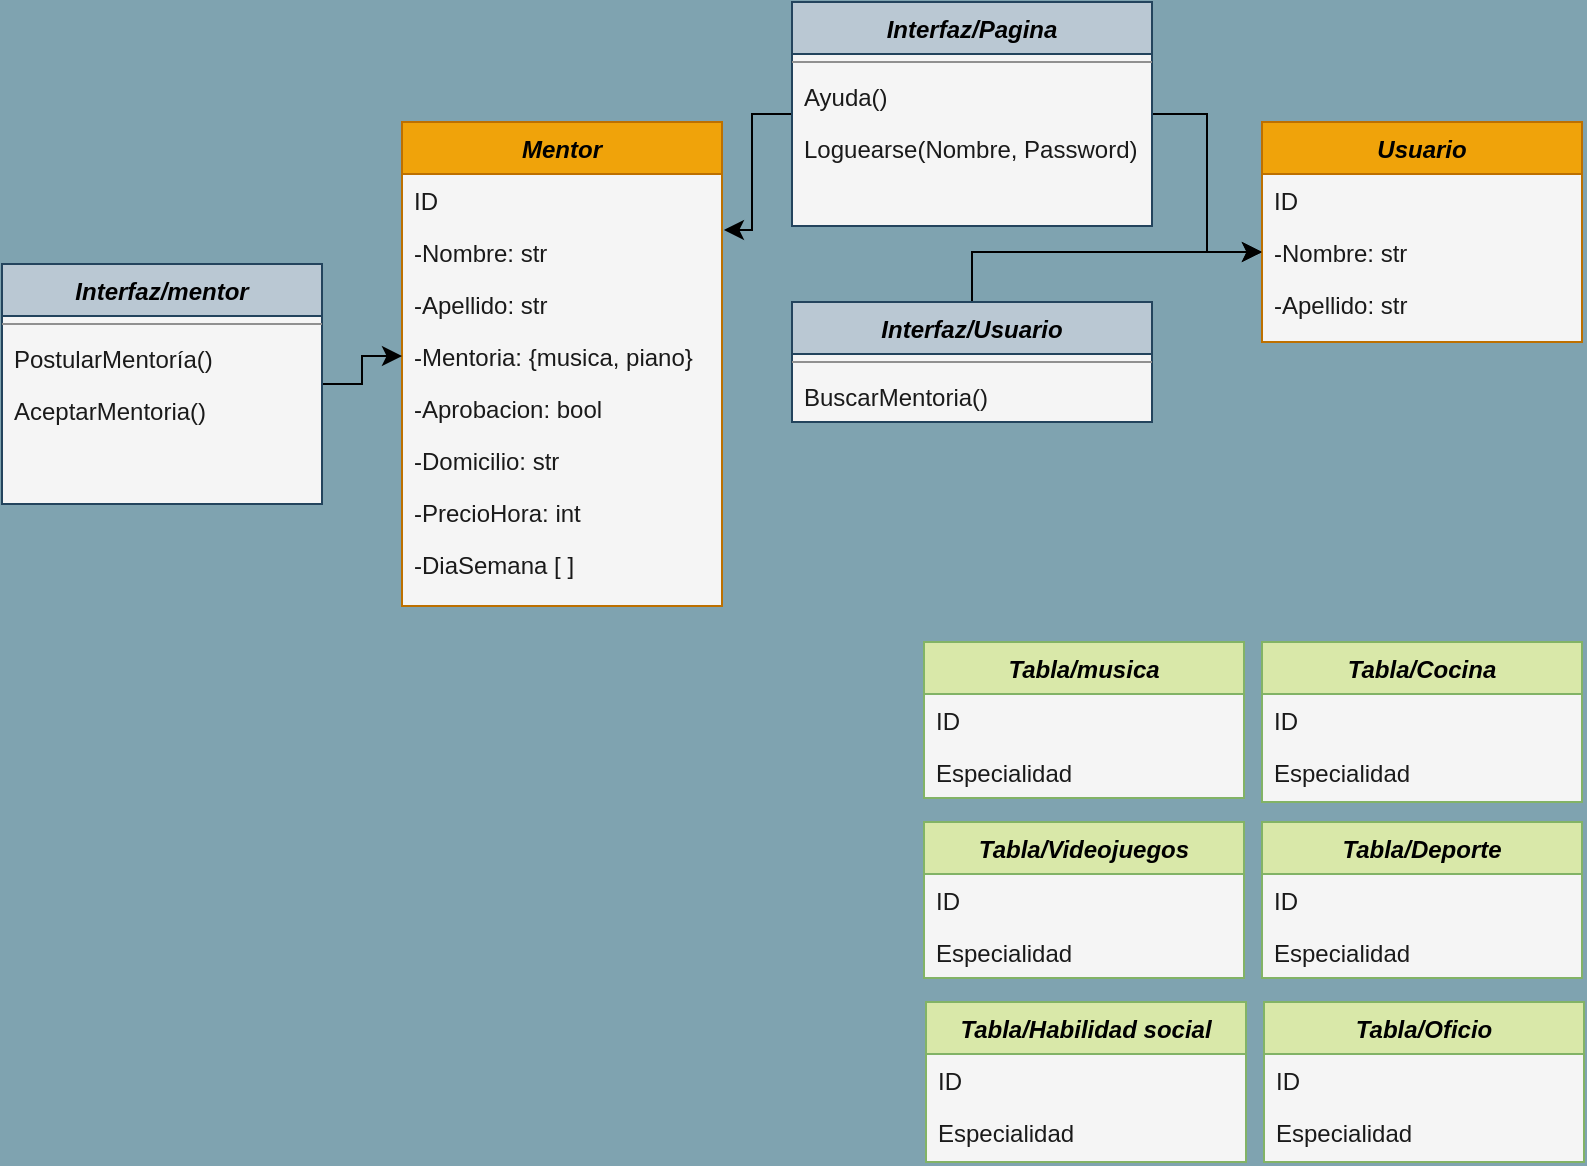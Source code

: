 <mxfile version="20.8.16" type="device"><diagram id="C5RBs43oDa-KdzZeNtuy" name="Page-1"><mxGraphModel dx="864" dy="516" grid="1" gridSize="10" guides="1" tooltips="1" connect="1" arrows="1" fold="1" page="1" pageScale="1" pageWidth="827" pageHeight="1169" background="#7FA3B0" math="0" shadow="0"><root><mxCell id="WIyWlLk6GJQsqaUBKTNV-0"/><mxCell id="WIyWlLk6GJQsqaUBKTNV-1" parent="WIyWlLk6GJQsqaUBKTNV-0"/><mxCell id="zkfFHV4jXpPFQw0GAbJ--0" value="Mentor" style="swimlane;fontStyle=3;align=center;verticalAlign=top;childLayout=stackLayout;horizontal=1;startSize=26;horizontalStack=0;resizeParent=1;resizeLast=0;collapsible=1;marginBottom=0;rounded=0;shadow=0;strokeWidth=1;labelBackgroundColor=none;fillColor=#f0a30a;strokeColor=#BD7000;fontColor=#000000;swimlaneFillColor=#F5F5F5;" parent="WIyWlLk6GJQsqaUBKTNV-1" vertex="1"><mxGeometry x="219" y="180" width="160" height="242" as="geometry"><mxRectangle x="230" y="140" width="160" height="26" as="alternateBounds"/></mxGeometry></mxCell><mxCell id="mB9PSJ2_aSpdvWSj_q7_-23" value="ID" style="text;align=left;verticalAlign=top;spacingLeft=4;spacingRight=4;overflow=hidden;rotatable=0;points=[[0,0.5],[1,0.5]];portConstraint=eastwest;labelBackgroundColor=none;fontColor=#1A1A1A;" parent="zkfFHV4jXpPFQw0GAbJ--0" vertex="1"><mxGeometry y="26" width="160" height="26" as="geometry"/></mxCell><mxCell id="zkfFHV4jXpPFQw0GAbJ--1" value="-Nombre: str" style="text;align=left;verticalAlign=top;spacingLeft=4;spacingRight=4;overflow=hidden;rotatable=0;points=[[0,0.5],[1,0.5]];portConstraint=eastwest;labelBackgroundColor=none;fontColor=#1A1A1A;" parent="zkfFHV4jXpPFQw0GAbJ--0" vertex="1"><mxGeometry y="52" width="160" height="26" as="geometry"/></mxCell><mxCell id="ZkC7I2p3yPNjrSiGixDt-7" value="-Apellido: str" style="text;align=left;verticalAlign=top;spacingLeft=4;spacingRight=4;overflow=hidden;rotatable=0;points=[[0,0.5],[1,0.5]];portConstraint=eastwest;rounded=0;shadow=0;html=0;labelBackgroundColor=none;fontColor=#1A1A1A;" parent="zkfFHV4jXpPFQw0GAbJ--0" vertex="1"><mxGeometry y="78" width="160" height="26" as="geometry"/></mxCell><mxCell id="rtDkh-K6iI7hykQaBmqu-27" value="-Mentoria: {musica, piano}" style="text;align=left;verticalAlign=top;spacingLeft=4;spacingRight=4;overflow=hidden;rotatable=0;points=[[0,0.5],[1,0.5]];portConstraint=eastwest;rounded=0;shadow=0;html=0;labelBackgroundColor=none;fontColor=#1A1A1A;" parent="zkfFHV4jXpPFQw0GAbJ--0" vertex="1"><mxGeometry y="104" width="160" height="26" as="geometry"/></mxCell><mxCell id="ZkC7I2p3yPNjrSiGixDt-5" value="-Aprobacion: bool" style="text;align=left;verticalAlign=top;spacingLeft=4;spacingRight=4;overflow=hidden;rotatable=0;points=[[0,0.5],[1,0.5]];portConstraint=eastwest;rounded=0;shadow=0;html=0;labelBackgroundColor=none;fontColor=#1A1A1A;" parent="zkfFHV4jXpPFQw0GAbJ--0" vertex="1"><mxGeometry y="130" width="160" height="26" as="geometry"/></mxCell><mxCell id="zkfFHV4jXpPFQw0GAbJ--2" value="-Domicilio: str" style="text;align=left;verticalAlign=top;spacingLeft=4;spacingRight=4;overflow=hidden;rotatable=0;points=[[0,0.5],[1,0.5]];portConstraint=eastwest;rounded=0;shadow=0;html=0;labelBackgroundColor=none;fontColor=#1A1A1A;" parent="zkfFHV4jXpPFQw0GAbJ--0" vertex="1"><mxGeometry y="156" width="160" height="26" as="geometry"/></mxCell><mxCell id="zkfFHV4jXpPFQw0GAbJ--3" value="-PrecioHora: int" style="text;align=left;verticalAlign=top;spacingLeft=4;spacingRight=4;overflow=hidden;rotatable=0;points=[[0,0.5],[1,0.5]];portConstraint=eastwest;rounded=0;shadow=0;html=0;labelBackgroundColor=none;fontColor=#1A1A1A;" parent="zkfFHV4jXpPFQw0GAbJ--0" vertex="1"><mxGeometry y="182" width="160" height="26" as="geometry"/></mxCell><mxCell id="ZkC7I2p3yPNjrSiGixDt-8" value="-DiaSemana [ ]" style="text;align=left;verticalAlign=top;spacingLeft=4;spacingRight=4;overflow=hidden;rotatable=0;points=[[0,0.5],[1,0.5]];portConstraint=eastwest;rounded=0;shadow=0;html=0;labelBackgroundColor=none;fontColor=#1A1A1A;swimlaneFillColor=default;" parent="zkfFHV4jXpPFQw0GAbJ--0" vertex="1"><mxGeometry y="208" width="160" height="26" as="geometry"/></mxCell><mxCell id="8vFZlvVi-uoFMpxEvzFl-13" style="edgeStyle=orthogonalEdgeStyle;rounded=0;jumpSize=6;orthogonalLoop=1;jettySize=auto;html=1;entryX=1.006;entryY=0.077;entryDx=0;entryDy=0;strokeWidth=1;endArrow=classic;endFill=1;endSize=7;entryPerimeter=0;" edge="1" parent="WIyWlLk6GJQsqaUBKTNV-1" source="ZkC7I2p3yPNjrSiGixDt-15" target="zkfFHV4jXpPFQw0GAbJ--1"><mxGeometry relative="1" as="geometry"/></mxCell><mxCell id="8vFZlvVi-uoFMpxEvzFl-14" style="edgeStyle=orthogonalEdgeStyle;rounded=0;jumpSize=6;orthogonalLoop=1;jettySize=auto;html=1;strokeWidth=1;endArrow=classic;endFill=1;endSize=7;entryX=0;entryY=0.5;entryDx=0;entryDy=0;" edge="1" parent="WIyWlLk6GJQsqaUBKTNV-1" source="ZkC7I2p3yPNjrSiGixDt-15" target="8vFZlvVi-uoFMpxEvzFl-2"><mxGeometry relative="1" as="geometry"/></mxCell><mxCell id="ZkC7I2p3yPNjrSiGixDt-15" value="Interfaz/Pagina" style="swimlane;fontStyle=3;align=center;verticalAlign=top;childLayout=stackLayout;horizontal=1;startSize=26;horizontalStack=0;resizeParent=1;resizeLast=0;collapsible=1;marginBottom=0;rounded=0;shadow=0;strokeWidth=1;labelBackgroundColor=none;fillColor=#bac8d3;strokeColor=#23445d;glass=0;swimlaneFillColor=#F5F5F5;" parent="WIyWlLk6GJQsqaUBKTNV-1" vertex="1"><mxGeometry x="414" y="120" width="180" height="112" as="geometry"><mxRectangle x="220" y="120" width="160" height="26" as="alternateBounds"/></mxGeometry></mxCell><mxCell id="ZkC7I2p3yPNjrSiGixDt-19" value="" style="line;html=1;strokeWidth=1;align=left;verticalAlign=middle;spacingTop=-1;spacingLeft=3;spacingRight=3;rotatable=0;labelPosition=right;points=[];portConstraint=eastwest;labelBackgroundColor=none;fillColor=#F5AB50;strokeColor=#909090;fontColor=#1A1A1A;" parent="ZkC7I2p3yPNjrSiGixDt-15" vertex="1"><mxGeometry y="26" width="180" height="8" as="geometry"/></mxCell><mxCell id="ZkC7I2p3yPNjrSiGixDt-21" value="Ayuda()" style="text;align=left;verticalAlign=top;spacingLeft=4;spacingRight=4;overflow=hidden;rotatable=0;points=[[0,0.5],[1,0.5]];portConstraint=eastwest;labelBackgroundColor=none;fontColor=#1A1A1A;" parent="ZkC7I2p3yPNjrSiGixDt-15" vertex="1"><mxGeometry y="34" width="180" height="26" as="geometry"/></mxCell><mxCell id="Ep1qL_DLQDcQENb1M6VM-0" value="Loguearse(Nombre, Password)" style="text;align=left;verticalAlign=top;spacingLeft=4;spacingRight=4;overflow=hidden;rotatable=0;points=[[0,0.5],[1,0.5]];portConstraint=eastwest;labelBackgroundColor=none;fontColor=#1A1A1A;" parent="ZkC7I2p3yPNjrSiGixDt-15" vertex="1"><mxGeometry y="60" width="180" height="26" as="geometry"/></mxCell><mxCell id="rtDkh-K6iI7hykQaBmqu-2" value="Tabla/musica" style="swimlane;fontStyle=3;align=center;verticalAlign=top;childLayout=stackLayout;horizontal=1;startSize=26;horizontalStack=0;resizeParent=1;resizeLast=0;collapsible=1;marginBottom=0;rounded=0;shadow=0;strokeWidth=1;labelBackgroundColor=none;fillColor=#D9E8A9;strokeColor=#82b366;swimlaneFillColor=#F5F5F5;" parent="WIyWlLk6GJQsqaUBKTNV-1" vertex="1"><mxGeometry x="480" y="440" width="160" height="78" as="geometry"><mxRectangle x="230" y="140" width="160" height="26" as="alternateBounds"/></mxGeometry></mxCell><mxCell id="rtDkh-K6iI7hykQaBmqu-3" value="ID" style="text;align=left;verticalAlign=top;spacingLeft=4;spacingRight=4;overflow=hidden;rotatable=0;points=[[0,0.5],[1,0.5]];portConstraint=eastwest;labelBackgroundColor=none;fontColor=#1A1A1A;swimlaneFillColor=#F5F5F5;" parent="rtDkh-K6iI7hykQaBmqu-2" vertex="1"><mxGeometry y="26" width="160" height="26" as="geometry"/></mxCell><mxCell id="rtDkh-K6iI7hykQaBmqu-4" value="Especialidad" style="text;align=left;verticalAlign=top;spacingLeft=4;spacingRight=4;overflow=hidden;rotatable=0;points=[[0,0.5],[1,0.5]];portConstraint=eastwest;labelBackgroundColor=none;fontColor=#1A1A1A;swimlaneFillColor=#F5F5F5;" parent="rtDkh-K6iI7hykQaBmqu-2" vertex="1"><mxGeometry y="52" width="160" height="26" as="geometry"/></mxCell><mxCell id="rtDkh-K6iI7hykQaBmqu-6" value="Tabla/Cocina" style="swimlane;fontStyle=3;align=center;verticalAlign=top;childLayout=stackLayout;horizontal=1;startSize=26;horizontalStack=0;resizeParent=1;resizeLast=0;collapsible=1;marginBottom=0;rounded=0;shadow=0;strokeWidth=1;labelBackgroundColor=none;fillColor=#D9E8A9;strokeColor=#82b366;swimlaneFillColor=#F5F5F5;" parent="WIyWlLk6GJQsqaUBKTNV-1" vertex="1"><mxGeometry x="649" y="440" width="160" height="80" as="geometry"><mxRectangle x="230" y="140" width="160" height="26" as="alternateBounds"/></mxGeometry></mxCell><mxCell id="rtDkh-K6iI7hykQaBmqu-7" value="ID" style="text;align=left;verticalAlign=top;spacingLeft=4;spacingRight=4;overflow=hidden;rotatable=0;points=[[0,0.5],[1,0.5]];portConstraint=eastwest;labelBackgroundColor=none;fontColor=#1A1A1A;swimlaneFillColor=#F5F5F5;" parent="rtDkh-K6iI7hykQaBmqu-6" vertex="1"><mxGeometry y="26" width="160" height="26" as="geometry"/></mxCell><mxCell id="rtDkh-K6iI7hykQaBmqu-8" value="Especialidad" style="text;align=left;verticalAlign=top;spacingLeft=4;spacingRight=4;overflow=hidden;rotatable=0;points=[[0,0.5],[1,0.5]];portConstraint=eastwest;labelBackgroundColor=none;fontColor=#1A1A1A;swimlaneFillColor=#F5F5F5;" parent="rtDkh-K6iI7hykQaBmqu-6" vertex="1"><mxGeometry y="52" width="160" height="26" as="geometry"/></mxCell><mxCell id="rtDkh-K6iI7hykQaBmqu-10" value="Tabla/Videojuegos" style="swimlane;fontStyle=3;align=center;verticalAlign=top;childLayout=stackLayout;horizontal=1;startSize=26;horizontalStack=0;resizeParent=1;resizeLast=0;collapsible=1;marginBottom=0;rounded=0;shadow=0;strokeWidth=1;labelBackgroundColor=none;fillColor=#D9E8A9;strokeColor=#82b366;swimlaneFillColor=#F5F5F5;" parent="WIyWlLk6GJQsqaUBKTNV-1" vertex="1"><mxGeometry x="480" y="530" width="160" height="78" as="geometry"><mxRectangle x="230" y="140" width="160" height="26" as="alternateBounds"/></mxGeometry></mxCell><mxCell id="rtDkh-K6iI7hykQaBmqu-11" value="ID" style="text;align=left;verticalAlign=top;spacingLeft=4;spacingRight=4;overflow=hidden;rotatable=0;points=[[0,0.5],[1,0.5]];portConstraint=eastwest;labelBackgroundColor=none;fontColor=#1A1A1A;swimlaneFillColor=#F5F5F5;" parent="rtDkh-K6iI7hykQaBmqu-10" vertex="1"><mxGeometry y="26" width="160" height="26" as="geometry"/></mxCell><mxCell id="rtDkh-K6iI7hykQaBmqu-12" value="Especialidad" style="text;align=left;verticalAlign=top;spacingLeft=4;spacingRight=4;overflow=hidden;rotatable=0;points=[[0,0.5],[1,0.5]];portConstraint=eastwest;labelBackgroundColor=none;fontColor=#1A1A1A;swimlaneFillColor=#F5F5F5;" parent="rtDkh-K6iI7hykQaBmqu-10" vertex="1"><mxGeometry y="52" width="160" height="26" as="geometry"/></mxCell><mxCell id="rtDkh-K6iI7hykQaBmqu-14" value="Tabla/Deporte" style="swimlane;fontStyle=3;align=center;verticalAlign=top;childLayout=stackLayout;horizontal=1;startSize=26;horizontalStack=0;resizeParent=1;resizeLast=0;collapsible=1;marginBottom=0;rounded=0;shadow=0;strokeWidth=1;labelBackgroundColor=none;fillColor=#D9E8A9;strokeColor=#82b366;swimlaneFillColor=#F5F5F5;" parent="WIyWlLk6GJQsqaUBKTNV-1" vertex="1"><mxGeometry x="649" y="530" width="160" height="78" as="geometry"><mxRectangle x="230" y="140" width="160" height="26" as="alternateBounds"/></mxGeometry></mxCell><mxCell id="rtDkh-K6iI7hykQaBmqu-15" value="ID" style="text;align=left;verticalAlign=top;spacingLeft=4;spacingRight=4;overflow=hidden;rotatable=0;points=[[0,0.5],[1,0.5]];portConstraint=eastwest;labelBackgroundColor=none;fontColor=#1A1A1A;swimlaneFillColor=#F5F5F5;" parent="rtDkh-K6iI7hykQaBmqu-14" vertex="1"><mxGeometry y="26" width="160" height="26" as="geometry"/></mxCell><mxCell id="rtDkh-K6iI7hykQaBmqu-16" value="Especialidad" style="text;align=left;verticalAlign=top;spacingLeft=4;spacingRight=4;overflow=hidden;rotatable=0;points=[[0,0.5],[1,0.5]];portConstraint=eastwest;labelBackgroundColor=none;fontColor=#1A1A1A;swimlaneFillColor=#F5F5F5;" parent="rtDkh-K6iI7hykQaBmqu-14" vertex="1"><mxGeometry y="52" width="160" height="26" as="geometry"/></mxCell><mxCell id="rtDkh-K6iI7hykQaBmqu-18" value="Tabla/Habilidad social" style="swimlane;fontStyle=3;align=center;verticalAlign=top;childLayout=stackLayout;horizontal=1;startSize=26;horizontalStack=0;resizeParent=1;resizeLast=0;collapsible=1;marginBottom=0;rounded=0;shadow=0;strokeWidth=1;labelBackgroundColor=none;fillColor=#D9E8A9;strokeColor=#82b366;swimlaneFillColor=#F5F5F5;" parent="WIyWlLk6GJQsqaUBKTNV-1" vertex="1"><mxGeometry x="481" y="620" width="160" height="80" as="geometry"><mxRectangle x="230" y="140" width="160" height="26" as="alternateBounds"/></mxGeometry></mxCell><mxCell id="rtDkh-K6iI7hykQaBmqu-19" value="ID" style="text;align=left;verticalAlign=top;spacingLeft=4;spacingRight=4;overflow=hidden;rotatable=0;points=[[0,0.5],[1,0.5]];portConstraint=eastwest;labelBackgroundColor=none;fontColor=#1A1A1A;swimlaneFillColor=#F5F5F5;" parent="rtDkh-K6iI7hykQaBmqu-18" vertex="1"><mxGeometry y="26" width="160" height="26" as="geometry"/></mxCell><mxCell id="rtDkh-K6iI7hykQaBmqu-20" value="Especialidad" style="text;align=left;verticalAlign=top;spacingLeft=4;spacingRight=4;overflow=hidden;rotatable=0;points=[[0,0.5],[1,0.5]];portConstraint=eastwest;labelBackgroundColor=none;fontColor=#1A1A1A;swimlaneFillColor=#F5F5F5;" parent="rtDkh-K6iI7hykQaBmqu-18" vertex="1"><mxGeometry y="52" width="160" height="26" as="geometry"/></mxCell><mxCell id="rtDkh-K6iI7hykQaBmqu-22" value="Tabla/Oficio" style="swimlane;fontStyle=3;align=center;verticalAlign=top;childLayout=stackLayout;horizontal=1;startSize=26;horizontalStack=0;resizeParent=1;resizeLast=0;collapsible=1;marginBottom=0;rounded=0;shadow=0;strokeWidth=1;labelBackgroundColor=none;fillColor=#D9E8A9;strokeColor=#82b366;swimlaneFillColor=#F5F5F5;" parent="WIyWlLk6GJQsqaUBKTNV-1" vertex="1"><mxGeometry x="650" y="620" width="160" height="80" as="geometry"><mxRectangle x="230" y="140" width="160" height="26" as="alternateBounds"/></mxGeometry></mxCell><mxCell id="rtDkh-K6iI7hykQaBmqu-23" value="ID" style="text;align=left;verticalAlign=top;spacingLeft=4;spacingRight=4;overflow=hidden;rotatable=0;points=[[0,0.5],[1,0.5]];portConstraint=eastwest;labelBackgroundColor=none;fontColor=#1A1A1A;swimlaneFillColor=#F5F5F5;" parent="rtDkh-K6iI7hykQaBmqu-22" vertex="1"><mxGeometry y="26" width="160" height="26" as="geometry"/></mxCell><mxCell id="rtDkh-K6iI7hykQaBmqu-24" value="Especialidad" style="text;align=left;verticalAlign=top;spacingLeft=4;spacingRight=4;overflow=hidden;rotatable=0;points=[[0,0.5],[1,0.5]];portConstraint=eastwest;labelBackgroundColor=none;fontColor=#1A1A1A;swimlaneFillColor=#F5F5F5;" parent="rtDkh-K6iI7hykQaBmqu-22" vertex="1"><mxGeometry y="52" width="160" height="26" as="geometry"/></mxCell><mxCell id="8vFZlvVi-uoFMpxEvzFl-15" style="edgeStyle=orthogonalEdgeStyle;rounded=0;jumpSize=6;orthogonalLoop=1;jettySize=auto;html=1;entryX=0;entryY=0.5;entryDx=0;entryDy=0;strokeWidth=1;endArrow=classic;endFill=1;endSize=7;" edge="1" parent="WIyWlLk6GJQsqaUBKTNV-1" source="rtDkh-K6iI7hykQaBmqu-29" target="rtDkh-K6iI7hykQaBmqu-27"><mxGeometry relative="1" as="geometry"/></mxCell><mxCell id="rtDkh-K6iI7hykQaBmqu-29" value="Interfaz/mentor" style="swimlane;fontStyle=3;align=center;verticalAlign=top;childLayout=stackLayout;horizontal=1;startSize=26;horizontalStack=0;resizeParent=1;resizeLast=0;collapsible=1;marginBottom=0;rounded=0;shadow=0;strokeWidth=1;labelBackgroundColor=none;fillColor=#bac8d3;strokeColor=#23445d;glass=0;fillStyle=auto;swimlaneFillColor=#F5F5F5;" parent="WIyWlLk6GJQsqaUBKTNV-1" vertex="1"><mxGeometry x="19" y="251" width="160" height="120" as="geometry"><mxRectangle x="230" y="140" width="160" height="26" as="alternateBounds"/></mxGeometry></mxCell><mxCell id="rtDkh-K6iI7hykQaBmqu-38" value="" style="line;html=1;strokeWidth=1;align=left;verticalAlign=middle;spacingTop=-1;spacingLeft=3;spacingRight=3;rotatable=0;labelPosition=right;points=[];portConstraint=eastwest;labelBackgroundColor=none;fillColor=#F5AB50;strokeColor=#909090;fontColor=#1A1A1A;" parent="rtDkh-K6iI7hykQaBmqu-29" vertex="1"><mxGeometry y="26" width="160" height="8" as="geometry"/></mxCell><mxCell id="rtDkh-K6iI7hykQaBmqu-39" value="PostularMentoría()" style="text;align=left;verticalAlign=top;spacingLeft=4;spacingRight=4;overflow=hidden;rotatable=0;points=[[0,0.5],[1,0.5]];portConstraint=eastwest;labelBackgroundColor=none;fontColor=#1A1A1A;" parent="rtDkh-K6iI7hykQaBmqu-29" vertex="1"><mxGeometry y="34" width="160" height="26" as="geometry"/></mxCell><mxCell id="rtDkh-K6iI7hykQaBmqu-40" value="AceptarMentoria()" style="text;align=left;verticalAlign=top;spacingLeft=4;spacingRight=4;overflow=hidden;rotatable=0;points=[[0,0.5],[1,0.5]];portConstraint=eastwest;labelBackgroundColor=none;fontColor=#1A1A1A;" parent="rtDkh-K6iI7hykQaBmqu-29" vertex="1"><mxGeometry y="60" width="160" height="26" as="geometry"/></mxCell><mxCell id="8vFZlvVi-uoFMpxEvzFl-0" value="Usuario" style="swimlane;fontStyle=3;align=center;verticalAlign=top;childLayout=stackLayout;horizontal=1;startSize=26;horizontalStack=0;resizeParent=1;resizeLast=0;collapsible=1;marginBottom=0;rounded=0;shadow=0;strokeWidth=1;labelBackgroundColor=none;fillColor=#f0a30a;strokeColor=#BD7000;fontColor=#000000;swimlaneFillColor=#F5F5F5;" vertex="1" parent="WIyWlLk6GJQsqaUBKTNV-1"><mxGeometry x="649" y="180" width="160" height="110" as="geometry"><mxRectangle x="230" y="140" width="160" height="26" as="alternateBounds"/></mxGeometry></mxCell><mxCell id="8vFZlvVi-uoFMpxEvzFl-1" value="ID" style="text;align=left;verticalAlign=top;spacingLeft=4;spacingRight=4;overflow=hidden;rotatable=0;points=[[0,0.5],[1,0.5]];portConstraint=eastwest;labelBackgroundColor=none;fontColor=#1A1A1A;" vertex="1" parent="8vFZlvVi-uoFMpxEvzFl-0"><mxGeometry y="26" width="160" height="26" as="geometry"/></mxCell><mxCell id="8vFZlvVi-uoFMpxEvzFl-2" value="-Nombre: str" style="text;align=left;verticalAlign=top;spacingLeft=4;spacingRight=4;overflow=hidden;rotatable=0;points=[[0,0.5],[1,0.5]];portConstraint=eastwest;labelBackgroundColor=none;fontColor=#1A1A1A;" vertex="1" parent="8vFZlvVi-uoFMpxEvzFl-0"><mxGeometry y="52" width="160" height="26" as="geometry"/></mxCell><mxCell id="8vFZlvVi-uoFMpxEvzFl-3" value="-Apellido: str" style="text;align=left;verticalAlign=top;spacingLeft=4;spacingRight=4;overflow=hidden;rotatable=0;points=[[0,0.5],[1,0.5]];portConstraint=eastwest;rounded=0;shadow=0;html=0;labelBackgroundColor=none;fontColor=#1A1A1A;swimlaneFillColor=default;" vertex="1" parent="8vFZlvVi-uoFMpxEvzFl-0"><mxGeometry y="78" width="160" height="26" as="geometry"/></mxCell><mxCell id="8vFZlvVi-uoFMpxEvzFl-20" style="edgeStyle=orthogonalEdgeStyle;rounded=0;jumpSize=6;orthogonalLoop=1;jettySize=auto;html=1;strokeWidth=1;endArrow=classic;endFill=1;endSize=7;entryX=0;entryY=0.5;entryDx=0;entryDy=0;" edge="1" parent="WIyWlLk6GJQsqaUBKTNV-1" source="8vFZlvVi-uoFMpxEvzFl-16" target="8vFZlvVi-uoFMpxEvzFl-2"><mxGeometry relative="1" as="geometry"><mxPoint x="640" y="300" as="targetPoint"/></mxGeometry></mxCell><mxCell id="8vFZlvVi-uoFMpxEvzFl-16" value="Interfaz/Usuario" style="swimlane;fontStyle=3;align=center;verticalAlign=top;childLayout=stackLayout;horizontal=1;startSize=26;horizontalStack=0;resizeParent=1;resizeLast=0;collapsible=1;marginBottom=0;rounded=0;shadow=0;strokeWidth=1;labelBackgroundColor=none;fillColor=#bac8d3;strokeColor=#23445d;glass=0;swimlaneFillColor=#F5F5F5;" vertex="1" parent="WIyWlLk6GJQsqaUBKTNV-1"><mxGeometry x="414" y="270" width="180" height="60" as="geometry"><mxRectangle x="220" y="120" width="160" height="26" as="alternateBounds"/></mxGeometry></mxCell><mxCell id="8vFZlvVi-uoFMpxEvzFl-17" value="" style="line;html=1;strokeWidth=1;align=left;verticalAlign=middle;spacingTop=-1;spacingLeft=3;spacingRight=3;rotatable=0;labelPosition=right;points=[];portConstraint=eastwest;labelBackgroundColor=none;fillColor=#F5AB50;strokeColor=#909090;fontColor=#1A1A1A;" vertex="1" parent="8vFZlvVi-uoFMpxEvzFl-16"><mxGeometry y="26" width="180" height="8" as="geometry"/></mxCell><mxCell id="8vFZlvVi-uoFMpxEvzFl-18" value="BuscarMentoria()" style="text;align=left;verticalAlign=top;spacingLeft=4;spacingRight=4;overflow=hidden;rotatable=0;points=[[0,0.5],[1,0.5]];portConstraint=eastwest;labelBackgroundColor=none;fontColor=#1A1A1A;" vertex="1" parent="8vFZlvVi-uoFMpxEvzFl-16"><mxGeometry y="34" width="180" height="26" as="geometry"/></mxCell></root></mxGraphModel></diagram></mxfile>